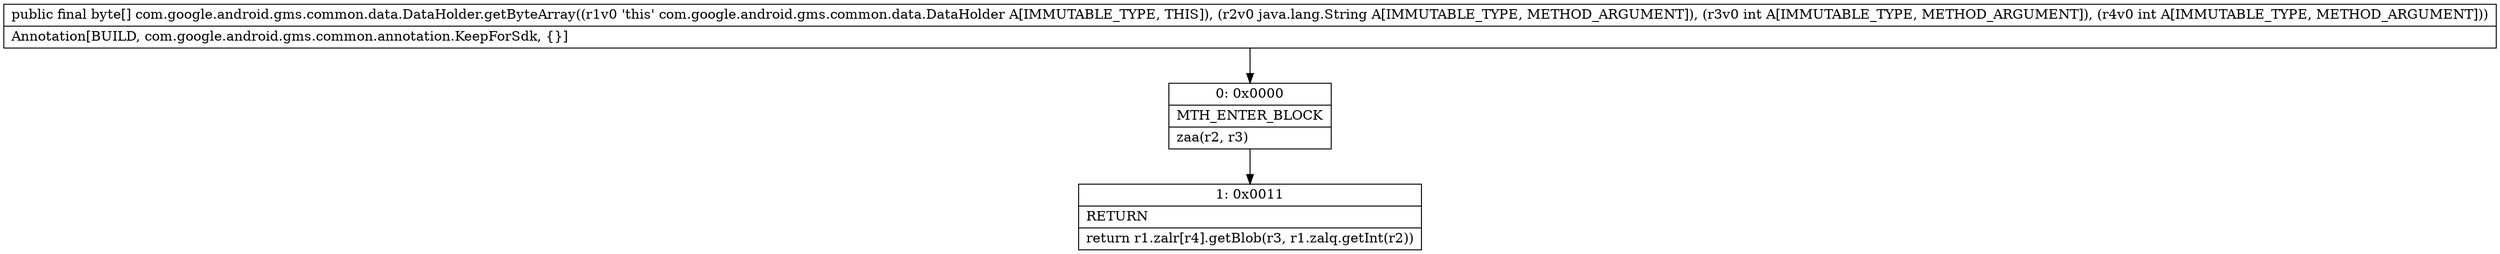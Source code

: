 digraph "CFG forcom.google.android.gms.common.data.DataHolder.getByteArray(Ljava\/lang\/String;II)[B" {
Node_0 [shape=record,label="{0\:\ 0x0000|MTH_ENTER_BLOCK\l|zaa(r2, r3)\l}"];
Node_1 [shape=record,label="{1\:\ 0x0011|RETURN\l|return r1.zalr[r4].getBlob(r3, r1.zalq.getInt(r2))\l}"];
MethodNode[shape=record,label="{public final byte[] com.google.android.gms.common.data.DataHolder.getByteArray((r1v0 'this' com.google.android.gms.common.data.DataHolder A[IMMUTABLE_TYPE, THIS]), (r2v0 java.lang.String A[IMMUTABLE_TYPE, METHOD_ARGUMENT]), (r3v0 int A[IMMUTABLE_TYPE, METHOD_ARGUMENT]), (r4v0 int A[IMMUTABLE_TYPE, METHOD_ARGUMENT]))  | Annotation[BUILD, com.google.android.gms.common.annotation.KeepForSdk, \{\}]\l}"];
MethodNode -> Node_0;
Node_0 -> Node_1;
}

